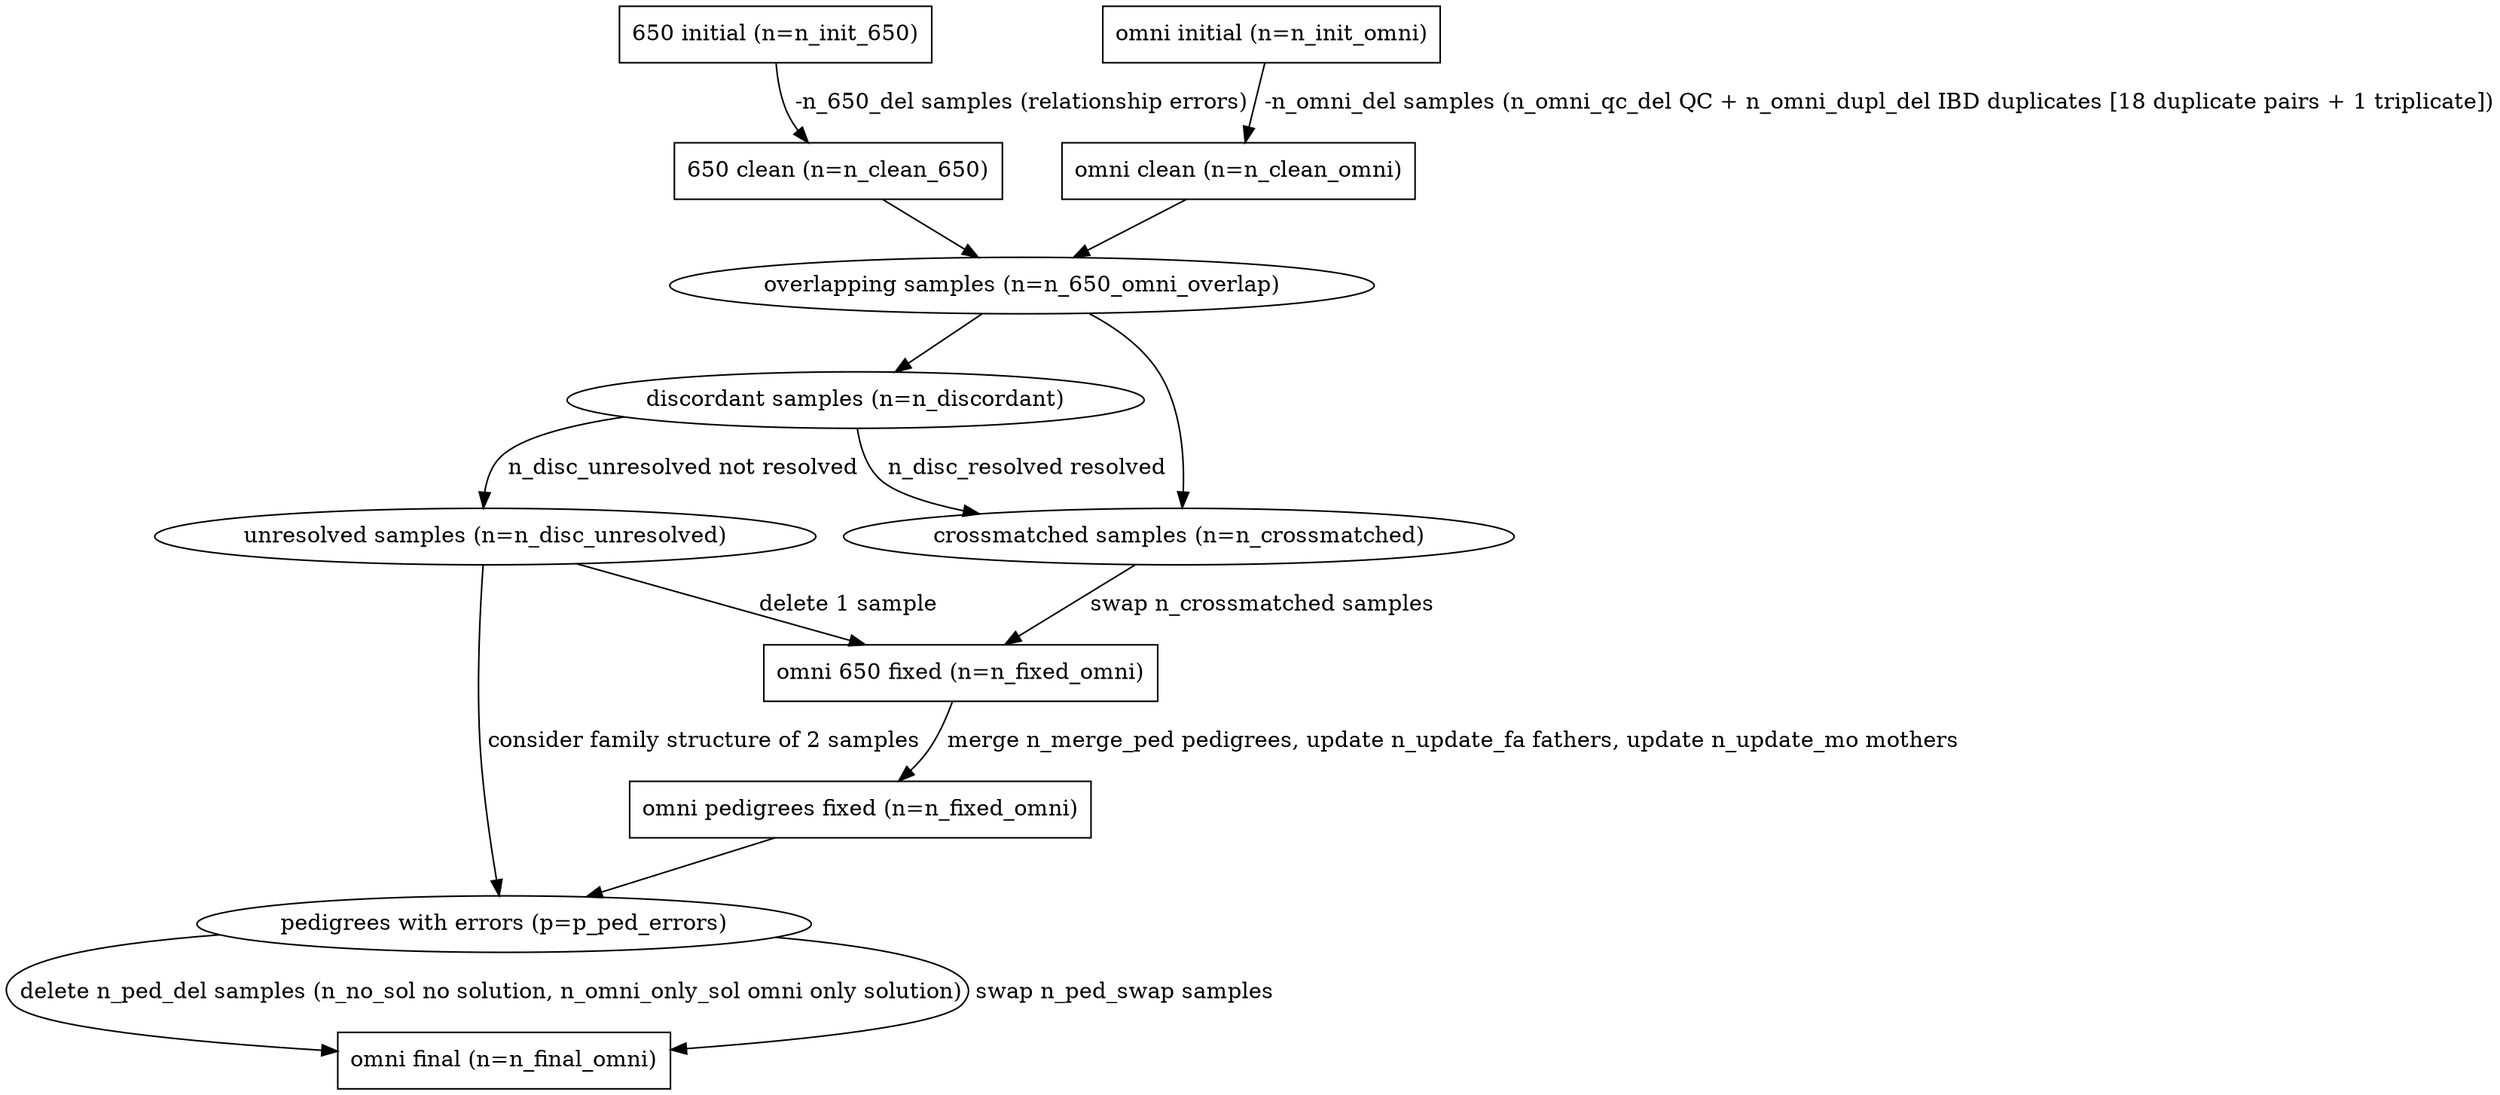 #!dot
digraph {
    INIT_SIX   [label="650 initial (n=n_init_650)", shape=box]
    INIT_OMNI  [label="omni initial (n=n_init_omni)", shape=box]
    CLEAN_SIX  [label="650 clean (n=n_clean_650)", shape=box]
    CLEAN_OMNI [label="omni clean (n=n_clean_omni)", shape=box]
    OVERLAP    [label="overlapping samples (n=n_650_omni_overlap)"]
    DISCORDANT [label="discordant samples (n=n_discordant)"]
    CROSSMATCH [label="crossmatched samples (n=n_crossmatched)"]
    UNRESOLVED [label="unresolved samples (n=n_disc_unresolved)"]
    FIXED_OMNI [label="omni 650 fixed (n=n_fixed_omni)", shape=box]
    PED_FIXED_OMNI [label="omni pedigrees fixed (n=n_fixed_omni)", shape=box]
    PED_ERRORS [label="pedigrees with errors (p=p_ped_errors)"]
    FINAL_OMNI [label="omni final (n=n_final_omni)", shape=box]

    INIT_SIX       -> CLEAN_SIX [label=" -n_650_del samples (relationship errors)"];
    INIT_OMNI      -> CLEAN_OMNI [label=" -n_omni_del samples (n_omni_qc_del QC + n_omni_dupl_del IBD duplicates [18 duplicate pairs + 1 triplicate])"];
    CLEAN_SIX      -> OVERLAP;
    CLEAN_OMNI     -> OVERLAP;
    OVERLAP        -> DISCORDANT;
    OVERLAP        -> CROSSMATCH;
    DISCORDANT     -> CROSSMATCH [label=" n_disc_resolved resolved"];
    DISCORDANT     -> UNRESOLVED [label=" n_disc_unresolved not resolved"];
    CROSSMATCH     -> FIXED_OMNI [label=" swap n_crossmatched samples"];
    UNRESOLVED     -> PED_ERRORS [label=" consider family structure of 2 samples"];
    UNRESOLVED     -> FIXED_OMNI [label=" delete 1 sample"];
    FIXED_OMNI     -> PED_FIXED_OMNI [label=" merge n_merge_ped pedigrees, update n_update_fa fathers, update n_update_mo mothers"];
    PED_FIXED_OMNI -> PED_ERRORS;
    PED_ERRORS     -> FINAL_OMNI [label=" delete n_ped_del samples (n_no_sol no solution, n_omni_only_sol omni only solution)"];
    PED_ERRORS     -> FINAL_OMNI [label=" swap n_ped_swap samples"];

}
